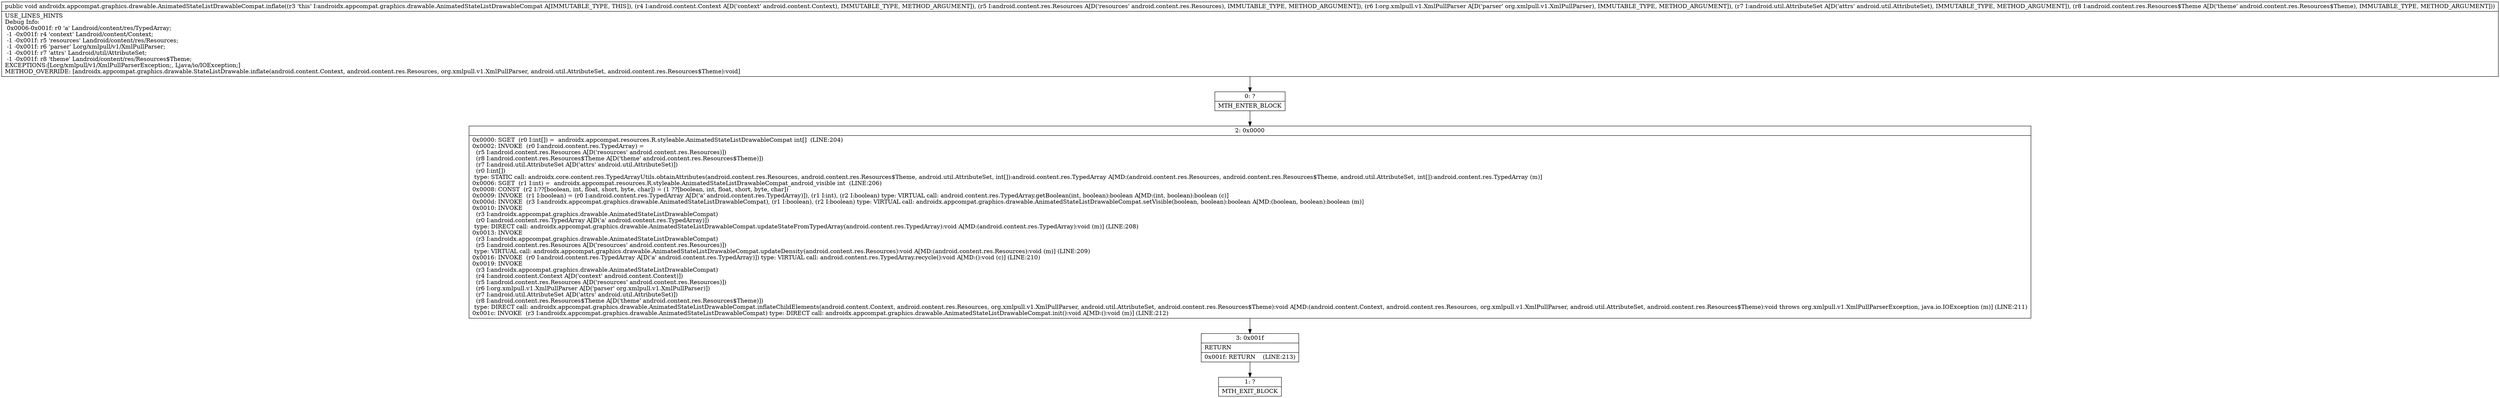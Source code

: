 digraph "CFG forandroidx.appcompat.graphics.drawable.AnimatedStateListDrawableCompat.inflate(Landroid\/content\/Context;Landroid\/content\/res\/Resources;Lorg\/xmlpull\/v1\/XmlPullParser;Landroid\/util\/AttributeSet;Landroid\/content\/res\/Resources$Theme;)V" {
Node_0 [shape=record,label="{0\:\ ?|MTH_ENTER_BLOCK\l}"];
Node_2 [shape=record,label="{2\:\ 0x0000|0x0000: SGET  (r0 I:int[]) =  androidx.appcompat.resources.R.styleable.AnimatedStateListDrawableCompat int[]  (LINE:204)\l0x0002: INVOKE  (r0 I:android.content.res.TypedArray) = \l  (r5 I:android.content.res.Resources A[D('resources' android.content.res.Resources)])\l  (r8 I:android.content.res.Resources$Theme A[D('theme' android.content.res.Resources$Theme)])\l  (r7 I:android.util.AttributeSet A[D('attrs' android.util.AttributeSet)])\l  (r0 I:int[])\l type: STATIC call: androidx.core.content.res.TypedArrayUtils.obtainAttributes(android.content.res.Resources, android.content.res.Resources$Theme, android.util.AttributeSet, int[]):android.content.res.TypedArray A[MD:(android.content.res.Resources, android.content.res.Resources$Theme, android.util.AttributeSet, int[]):android.content.res.TypedArray (m)]\l0x0006: SGET  (r1 I:int) =  androidx.appcompat.resources.R.styleable.AnimatedStateListDrawableCompat_android_visible int  (LINE:206)\l0x0008: CONST  (r2 I:??[boolean, int, float, short, byte, char]) = (1 ??[boolean, int, float, short, byte, char]) \l0x0009: INVOKE  (r1 I:boolean) = (r0 I:android.content.res.TypedArray A[D('a' android.content.res.TypedArray)]), (r1 I:int), (r2 I:boolean) type: VIRTUAL call: android.content.res.TypedArray.getBoolean(int, boolean):boolean A[MD:(int, boolean):boolean (c)]\l0x000d: INVOKE  (r3 I:androidx.appcompat.graphics.drawable.AnimatedStateListDrawableCompat), (r1 I:boolean), (r2 I:boolean) type: VIRTUAL call: androidx.appcompat.graphics.drawable.AnimatedStateListDrawableCompat.setVisible(boolean, boolean):boolean A[MD:(boolean, boolean):boolean (m)]\l0x0010: INVOKE  \l  (r3 I:androidx.appcompat.graphics.drawable.AnimatedStateListDrawableCompat)\l  (r0 I:android.content.res.TypedArray A[D('a' android.content.res.TypedArray)])\l type: DIRECT call: androidx.appcompat.graphics.drawable.AnimatedStateListDrawableCompat.updateStateFromTypedArray(android.content.res.TypedArray):void A[MD:(android.content.res.TypedArray):void (m)] (LINE:208)\l0x0013: INVOKE  \l  (r3 I:androidx.appcompat.graphics.drawable.AnimatedStateListDrawableCompat)\l  (r5 I:android.content.res.Resources A[D('resources' android.content.res.Resources)])\l type: VIRTUAL call: androidx.appcompat.graphics.drawable.AnimatedStateListDrawableCompat.updateDensity(android.content.res.Resources):void A[MD:(android.content.res.Resources):void (m)] (LINE:209)\l0x0016: INVOKE  (r0 I:android.content.res.TypedArray A[D('a' android.content.res.TypedArray)]) type: VIRTUAL call: android.content.res.TypedArray.recycle():void A[MD:():void (c)] (LINE:210)\l0x0019: INVOKE  \l  (r3 I:androidx.appcompat.graphics.drawable.AnimatedStateListDrawableCompat)\l  (r4 I:android.content.Context A[D('context' android.content.Context)])\l  (r5 I:android.content.res.Resources A[D('resources' android.content.res.Resources)])\l  (r6 I:org.xmlpull.v1.XmlPullParser A[D('parser' org.xmlpull.v1.XmlPullParser)])\l  (r7 I:android.util.AttributeSet A[D('attrs' android.util.AttributeSet)])\l  (r8 I:android.content.res.Resources$Theme A[D('theme' android.content.res.Resources$Theme)])\l type: DIRECT call: androidx.appcompat.graphics.drawable.AnimatedStateListDrawableCompat.inflateChildElements(android.content.Context, android.content.res.Resources, org.xmlpull.v1.XmlPullParser, android.util.AttributeSet, android.content.res.Resources$Theme):void A[MD:(android.content.Context, android.content.res.Resources, org.xmlpull.v1.XmlPullParser, android.util.AttributeSet, android.content.res.Resources$Theme):void throws org.xmlpull.v1.XmlPullParserException, java.io.IOException (m)] (LINE:211)\l0x001c: INVOKE  (r3 I:androidx.appcompat.graphics.drawable.AnimatedStateListDrawableCompat) type: DIRECT call: androidx.appcompat.graphics.drawable.AnimatedStateListDrawableCompat.init():void A[MD:():void (m)] (LINE:212)\l}"];
Node_3 [shape=record,label="{3\:\ 0x001f|RETURN\l|0x001f: RETURN    (LINE:213)\l}"];
Node_1 [shape=record,label="{1\:\ ?|MTH_EXIT_BLOCK\l}"];
MethodNode[shape=record,label="{public void androidx.appcompat.graphics.drawable.AnimatedStateListDrawableCompat.inflate((r3 'this' I:androidx.appcompat.graphics.drawable.AnimatedStateListDrawableCompat A[IMMUTABLE_TYPE, THIS]), (r4 I:android.content.Context A[D('context' android.content.Context), IMMUTABLE_TYPE, METHOD_ARGUMENT]), (r5 I:android.content.res.Resources A[D('resources' android.content.res.Resources), IMMUTABLE_TYPE, METHOD_ARGUMENT]), (r6 I:org.xmlpull.v1.XmlPullParser A[D('parser' org.xmlpull.v1.XmlPullParser), IMMUTABLE_TYPE, METHOD_ARGUMENT]), (r7 I:android.util.AttributeSet A[D('attrs' android.util.AttributeSet), IMMUTABLE_TYPE, METHOD_ARGUMENT]), (r8 I:android.content.res.Resources$Theme A[D('theme' android.content.res.Resources$Theme), IMMUTABLE_TYPE, METHOD_ARGUMENT]))  | USE_LINES_HINTS\lDebug Info:\l  0x0006\-0x001f: r0 'a' Landroid\/content\/res\/TypedArray;\l  \-1 \-0x001f: r4 'context' Landroid\/content\/Context;\l  \-1 \-0x001f: r5 'resources' Landroid\/content\/res\/Resources;\l  \-1 \-0x001f: r6 'parser' Lorg\/xmlpull\/v1\/XmlPullParser;\l  \-1 \-0x001f: r7 'attrs' Landroid\/util\/AttributeSet;\l  \-1 \-0x001f: r8 'theme' Landroid\/content\/res\/Resources$Theme;\lEXCEPTIONS:[Lorg\/xmlpull\/v1\/XmlPullParserException;, Ljava\/io\/IOException;]\lMETHOD_OVERRIDE: [androidx.appcompat.graphics.drawable.StateListDrawable.inflate(android.content.Context, android.content.res.Resources, org.xmlpull.v1.XmlPullParser, android.util.AttributeSet, android.content.res.Resources$Theme):void]\l}"];
MethodNode -> Node_0;Node_0 -> Node_2;
Node_2 -> Node_3;
Node_3 -> Node_1;
}

